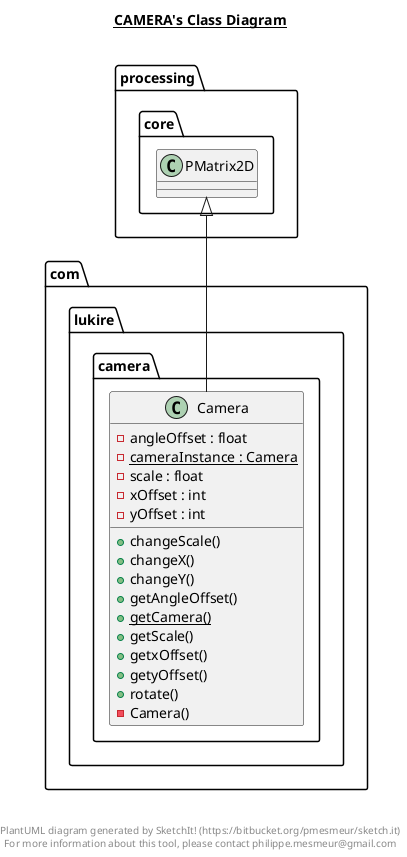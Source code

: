 @startuml

title __CAMERA's Class Diagram__\n

  namespace com.lukire.camera {
    class com.lukire.camera.Camera {
        - angleOffset : float
        {static} - cameraInstance : Camera
        - scale : float
        - xOffset : int
        - yOffset : int
        + changeScale()
        + changeX()
        + changeY()
        + getAngleOffset()
        {static} + getCamera()
        + getScale()
        + getxOffset()
        + getyOffset()
        + rotate()
        - Camera()
    }
  }
  

  com.lukire.camera.Camera -up-|> processing.core.PMatrix2D


right footer


PlantUML diagram generated by SketchIt! (https://bitbucket.org/pmesmeur/sketch.it)
For more information about this tool, please contact philippe.mesmeur@gmail.com
endfooter

@enduml
